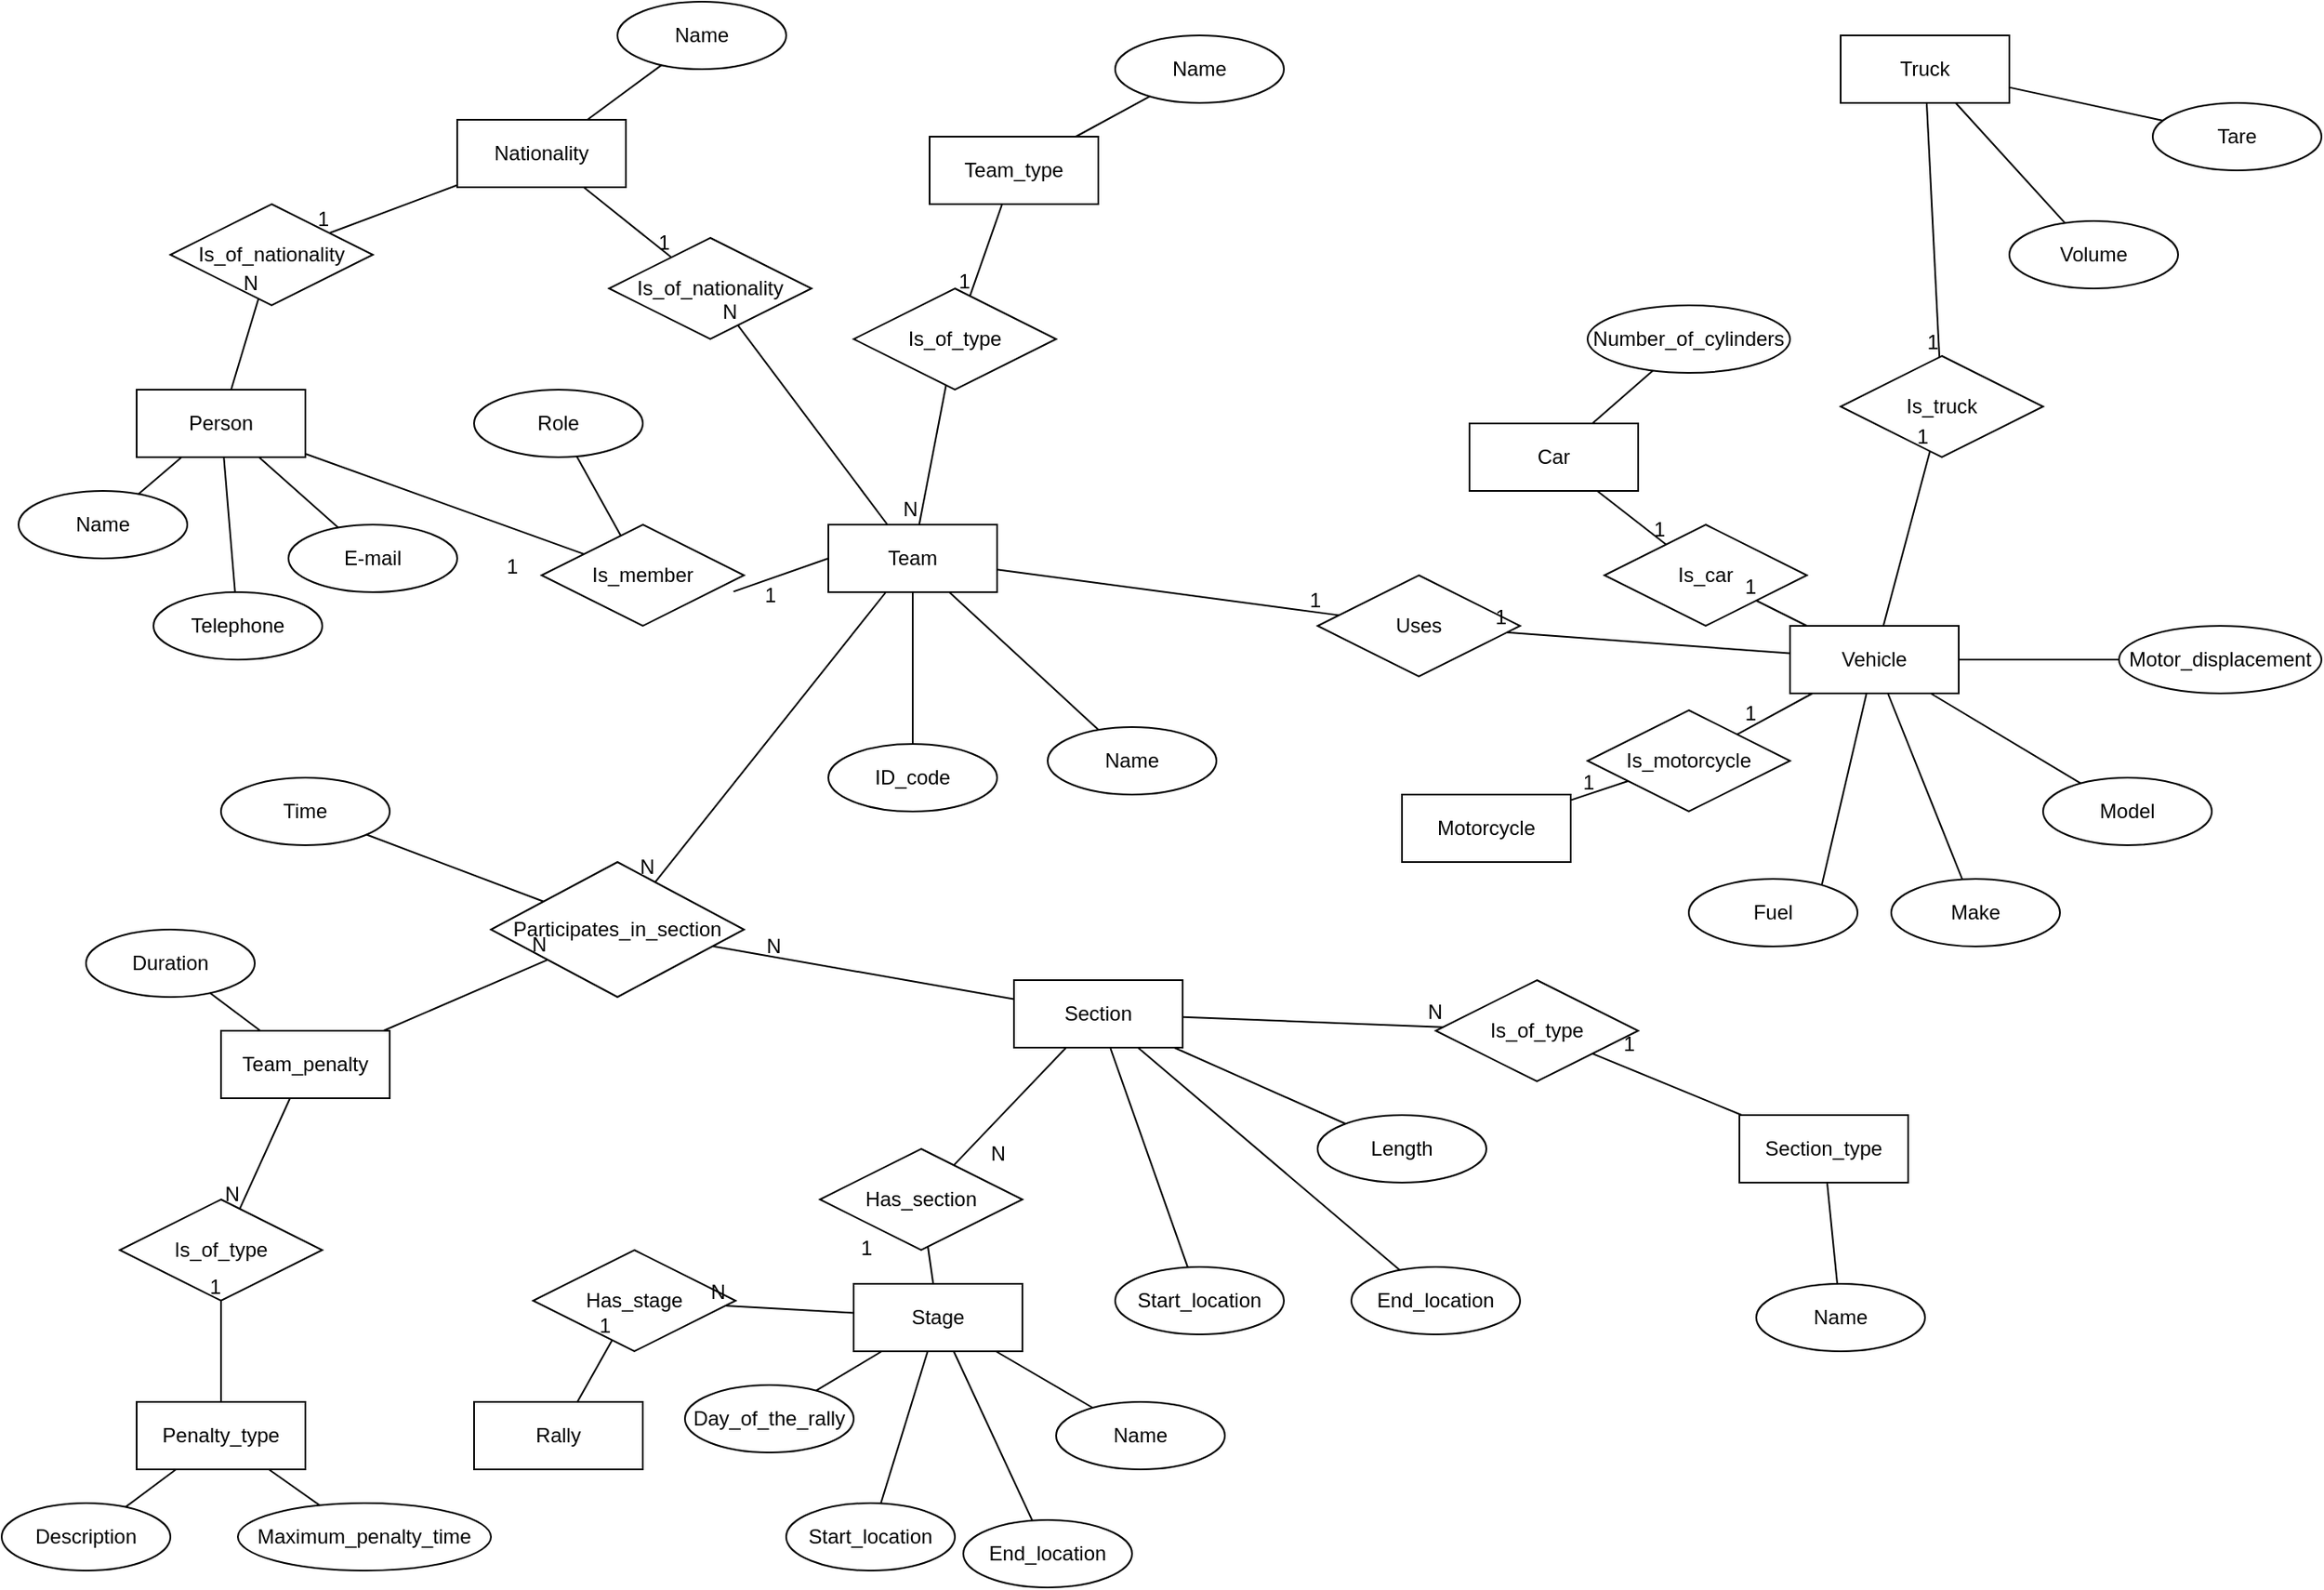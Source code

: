 <mxfile version="20.5.1" type="device"><diagram id="R2lEEEUBdFMjLlhIrx00" name="Page-1"><mxGraphModel dx="1792" dy="634" grid="1" gridSize="10" guides="1" tooltips="1" connect="1" arrows="1" fold="1" page="1" pageScale="1" pageWidth="850" pageHeight="1100" math="0" shadow="0" extFonts="Permanent Marker^https://fonts.googleapis.com/css?family=Permanent+Marker"><root><mxCell id="0"/><mxCell id="1" parent="0"/><mxCell id="WvbXsE4TF2cSyvyN0HHQ-4" value="Team" style="whiteSpace=wrap;html=1;align=center;" parent="1" vertex="1"><mxGeometry x="-360" y="350" width="100" height="40" as="geometry"/></mxCell><mxCell id="WvbXsE4TF2cSyvyN0HHQ-5" value="ID_code" style="ellipse;whiteSpace=wrap;html=1;align=center;" parent="1" vertex="1"><mxGeometry x="-360" y="480" width="100" height="40" as="geometry"/></mxCell><mxCell id="WvbXsE4TF2cSyvyN0HHQ-6" value="" style="endArrow=none;html=1;rounded=0;" parent="1" source="WvbXsE4TF2cSyvyN0HHQ-4" target="WvbXsE4TF2cSyvyN0HHQ-5" edge="1"><mxGeometry relative="1" as="geometry"><mxPoint x="-284.85" y="480" as="sourcePoint"/><mxPoint x="-429.997" y="590.903" as="targetPoint"/></mxGeometry></mxCell><mxCell id="WvbXsE4TF2cSyvyN0HHQ-7" value="Name" style="ellipse;whiteSpace=wrap;html=1;align=center;" parent="1" vertex="1"><mxGeometry x="-230" y="470" width="100" height="40" as="geometry"/></mxCell><mxCell id="WvbXsE4TF2cSyvyN0HHQ-9" value="" style="endArrow=none;html=1;rounded=0;" parent="1" source="WvbXsE4TF2cSyvyN0HHQ-4" target="WvbXsE4TF2cSyvyN0HHQ-7" edge="1"><mxGeometry relative="1" as="geometry"><mxPoint x="-94.85" y="530" as="sourcePoint"/><mxPoint x="65.15" y="530" as="targetPoint"/></mxGeometry></mxCell><mxCell id="WvbXsE4TF2cSyvyN0HHQ-20" value="Vehicle" style="whiteSpace=wrap;html=1;align=center;" parent="1" vertex="1"><mxGeometry x="210" y="410" width="100" height="40" as="geometry"/></mxCell><mxCell id="WvbXsE4TF2cSyvyN0HHQ-21" value="Make" style="ellipse;whiteSpace=wrap;html=1;align=center;" parent="1" vertex="1"><mxGeometry x="270" y="560" width="100" height="40" as="geometry"/></mxCell><mxCell id="WvbXsE4TF2cSyvyN0HHQ-23" value="Model" style="ellipse;whiteSpace=wrap;html=1;align=center;" parent="1" vertex="1"><mxGeometry x="360" y="500" width="100" height="40" as="geometry"/></mxCell><mxCell id="WvbXsE4TF2cSyvyN0HHQ-24" value="Motor_displacement" style="ellipse;whiteSpace=wrap;html=1;align=center;" parent="1" vertex="1"><mxGeometry x="405" y="410" width="120" height="40" as="geometry"/></mxCell><mxCell id="WvbXsE4TF2cSyvyN0HHQ-26" value="Fuel&lt;br&gt;" style="ellipse;whiteSpace=wrap;html=1;align=center;" parent="1" vertex="1"><mxGeometry x="150" y="560" width="100" height="40" as="geometry"/></mxCell><mxCell id="WvbXsE4TF2cSyvyN0HHQ-28" value="" style="endArrow=none;html=1;rounded=0;exitX=0.789;exitY=0.083;exitDx=0;exitDy=0;exitPerimeter=0;" parent="1" source="WvbXsE4TF2cSyvyN0HHQ-26" target="WvbXsE4TF2cSyvyN0HHQ-20" edge="1"><mxGeometry relative="1" as="geometry"><mxPoint x="-415.15" y="610" as="sourcePoint"/><mxPoint x="-365.15" y="720" as="targetPoint"/></mxGeometry></mxCell><mxCell id="WvbXsE4TF2cSyvyN0HHQ-29" value="" style="endArrow=none;html=1;rounded=0;" parent="1" source="WvbXsE4TF2cSyvyN0HHQ-20" target="WvbXsE4TF2cSyvyN0HHQ-21" edge="1"><mxGeometry relative="1" as="geometry"><mxPoint x="-415.15" y="610" as="sourcePoint"/><mxPoint x="-255.15" y="610" as="targetPoint"/></mxGeometry></mxCell><mxCell id="WvbXsE4TF2cSyvyN0HHQ-31" value="" style="endArrow=none;html=1;rounded=0;" parent="1" source="WvbXsE4TF2cSyvyN0HHQ-20" target="WvbXsE4TF2cSyvyN0HHQ-23" edge="1"><mxGeometry relative="1" as="geometry"><mxPoint x="-415.15" y="610" as="sourcePoint"/><mxPoint x="-255.15" y="610" as="targetPoint"/></mxGeometry></mxCell><mxCell id="WvbXsE4TF2cSyvyN0HHQ-33" value="" style="endArrow=none;html=1;rounded=0;" parent="1" source="WvbXsE4TF2cSyvyN0HHQ-20" target="WvbXsE4TF2cSyvyN0HHQ-24" edge="1"><mxGeometry relative="1" as="geometry"><mxPoint x="-415.15" y="610" as="sourcePoint"/><mxPoint x="-255.15" y="610" as="targetPoint"/></mxGeometry></mxCell><mxCell id="WvbXsE4TF2cSyvyN0HHQ-39" value="Truck" style="whiteSpace=wrap;html=1;align=center;" parent="1" vertex="1"><mxGeometry x="240" y="60" width="100" height="40" as="geometry"/></mxCell><mxCell id="WvbXsE4TF2cSyvyN0HHQ-40" value="Tare" style="ellipse;whiteSpace=wrap;html=1;align=center;" parent="1" vertex="1"><mxGeometry x="425" y="100" width="100" height="40" as="geometry"/></mxCell><mxCell id="WvbXsE4TF2cSyvyN0HHQ-41" value="Volume" style="ellipse;whiteSpace=wrap;html=1;align=center;" parent="1" vertex="1"><mxGeometry x="340" y="170" width="100" height="40" as="geometry"/></mxCell><mxCell id="WvbXsE4TF2cSyvyN0HHQ-42" value="" style="endArrow=none;html=1;rounded=0;" parent="1" source="WvbXsE4TF2cSyvyN0HHQ-39" target="WvbXsE4TF2cSyvyN0HHQ-40" edge="1"><mxGeometry relative="1" as="geometry"><mxPoint x="-160" y="610" as="sourcePoint"/><mxPoint y="610" as="targetPoint"/></mxGeometry></mxCell><mxCell id="WvbXsE4TF2cSyvyN0HHQ-43" value="" style="endArrow=none;html=1;rounded=0;" parent="1" source="WvbXsE4TF2cSyvyN0HHQ-41" target="WvbXsE4TF2cSyvyN0HHQ-39" edge="1"><mxGeometry relative="1" as="geometry"><mxPoint x="-160" y="610" as="sourcePoint"/><mxPoint y="610" as="targetPoint"/></mxGeometry></mxCell><mxCell id="WvbXsE4TF2cSyvyN0HHQ-44" value="Car" style="whiteSpace=wrap;html=1;align=center;" parent="1" vertex="1"><mxGeometry x="20" y="290" width="100" height="40" as="geometry"/></mxCell><mxCell id="WvbXsE4TF2cSyvyN0HHQ-45" value="Number_of_cylinders" style="ellipse;whiteSpace=wrap;html=1;align=center;" parent="1" vertex="1"><mxGeometry x="90" y="220" width="120" height="40" as="geometry"/></mxCell><mxCell id="WvbXsE4TF2cSyvyN0HHQ-47" value="" style="endArrow=none;html=1;rounded=0;" parent="1" source="WvbXsE4TF2cSyvyN0HHQ-44" target="WvbXsE4TF2cSyvyN0HHQ-45" edge="1"><mxGeometry relative="1" as="geometry"><mxPoint x="-940" y="600" as="sourcePoint"/><mxPoint x="-780" y="600" as="targetPoint"/></mxGeometry></mxCell><mxCell id="WvbXsE4TF2cSyvyN0HHQ-48" value="Is_car" style="shape=rhombus;perimeter=rhombusPerimeter;whiteSpace=wrap;html=1;align=center;" parent="1" vertex="1"><mxGeometry x="100" y="350" width="120" height="60" as="geometry"/></mxCell><mxCell id="WvbXsE4TF2cSyvyN0HHQ-52" value="" style="endArrow=none;html=1;rounded=0;" parent="1" source="WvbXsE4TF2cSyvyN0HHQ-20" target="WvbXsE4TF2cSyvyN0HHQ-48" edge="1"><mxGeometry relative="1" as="geometry"><mxPoint x="-420" y="690" as="sourcePoint"/><mxPoint x="-260" y="690" as="targetPoint"/></mxGeometry></mxCell><mxCell id="WvbXsE4TF2cSyvyN0HHQ-53" value="1" style="resizable=0;html=1;align=right;verticalAlign=bottom;" parent="WvbXsE4TF2cSyvyN0HHQ-52" connectable="0" vertex="1"><mxGeometry x="1" relative="1" as="geometry"/></mxCell><mxCell id="WvbXsE4TF2cSyvyN0HHQ-54" value="" style="endArrow=none;html=1;rounded=0;" parent="1" source="WvbXsE4TF2cSyvyN0HHQ-44" target="WvbXsE4TF2cSyvyN0HHQ-48" edge="1"><mxGeometry relative="1" as="geometry"><mxPoint x="-420" y="690" as="sourcePoint"/><mxPoint x="-600" y="730" as="targetPoint"/></mxGeometry></mxCell><mxCell id="WvbXsE4TF2cSyvyN0HHQ-55" value="1" style="resizable=0;html=1;align=right;verticalAlign=bottom;" parent="WvbXsE4TF2cSyvyN0HHQ-54" connectable="0" vertex="1"><mxGeometry x="1" relative="1" as="geometry"/></mxCell><mxCell id="WvbXsE4TF2cSyvyN0HHQ-58" value="Is_truck" style="shape=rhombus;perimeter=rhombusPerimeter;whiteSpace=wrap;html=1;align=center;" parent="1" vertex="1"><mxGeometry x="240" y="250" width="120" height="60" as="geometry"/></mxCell><mxCell id="WvbXsE4TF2cSyvyN0HHQ-59" value="" style="endArrow=none;html=1;rounded=0;" parent="1" source="WvbXsE4TF2cSyvyN0HHQ-20" target="WvbXsE4TF2cSyvyN0HHQ-58" edge="1"><mxGeometry relative="1" as="geometry"><mxPoint x="-420" y="690" as="sourcePoint"/><mxPoint x="-260" y="690" as="targetPoint"/></mxGeometry></mxCell><mxCell id="WvbXsE4TF2cSyvyN0HHQ-60" value="1" style="resizable=0;html=1;align=right;verticalAlign=bottom;" parent="WvbXsE4TF2cSyvyN0HHQ-59" connectable="0" vertex="1"><mxGeometry x="1" relative="1" as="geometry"/></mxCell><mxCell id="WvbXsE4TF2cSyvyN0HHQ-61" value="" style="endArrow=none;html=1;rounded=0;" parent="1" source="WvbXsE4TF2cSyvyN0HHQ-39" target="WvbXsE4TF2cSyvyN0HHQ-58" edge="1"><mxGeometry relative="1" as="geometry"><mxPoint x="-420" y="690" as="sourcePoint"/><mxPoint x="-260" y="690" as="targetPoint"/></mxGeometry></mxCell><mxCell id="WvbXsE4TF2cSyvyN0HHQ-62" value="1" style="resizable=0;html=1;align=right;verticalAlign=bottom;" parent="WvbXsE4TF2cSyvyN0HHQ-61" connectable="0" vertex="1"><mxGeometry x="1" relative="1" as="geometry"/></mxCell><mxCell id="WvbXsE4TF2cSyvyN0HHQ-63" value="Person" style="whiteSpace=wrap;html=1;align=center;" parent="1" vertex="1"><mxGeometry x="-770" y="270" width="100" height="40" as="geometry"/></mxCell><mxCell id="WvbXsE4TF2cSyvyN0HHQ-65" value="Telephone" style="ellipse;whiteSpace=wrap;html=1;align=center;" parent="1" vertex="1"><mxGeometry x="-760" y="390" width="100" height="40" as="geometry"/></mxCell><mxCell id="WvbXsE4TF2cSyvyN0HHQ-66" value="E-mail" style="ellipse;whiteSpace=wrap;html=1;align=center;" parent="1" vertex="1"><mxGeometry x="-680" y="350" width="100" height="40" as="geometry"/></mxCell><mxCell id="WvbXsE4TF2cSyvyN0HHQ-68" value="" style="endArrow=none;html=1;rounded=0;" parent="1" source="WvbXsE4TF2cSyvyN0HHQ-63" target="WvbXsE4TF2cSyvyN0HHQ-65" edge="1"><mxGeometry relative="1" as="geometry"><mxPoint x="-420" y="690" as="sourcePoint"/><mxPoint x="-260" y="690" as="targetPoint"/></mxGeometry></mxCell><mxCell id="WvbXsE4TF2cSyvyN0HHQ-71" value="" style="endArrow=none;html=1;rounded=0;" parent="1" source="WvbXsE4TF2cSyvyN0HHQ-63" target="WvbXsE4TF2cSyvyN0HHQ-66" edge="1"><mxGeometry relative="1" as="geometry"><mxPoint x="-420" y="690" as="sourcePoint"/><mxPoint x="-260" y="690" as="targetPoint"/></mxGeometry></mxCell><mxCell id="WvbXsE4TF2cSyvyN0HHQ-72" value="Is_member" style="shape=rhombus;perimeter=rhombusPerimeter;whiteSpace=wrap;html=1;align=center;" parent="1" vertex="1"><mxGeometry x="-530" y="350" width="120" height="60" as="geometry"/></mxCell><mxCell id="WvbXsE4TF2cSyvyN0HHQ-73" value="" style="endArrow=none;html=1;rounded=0;" parent="1" source="WvbXsE4TF2cSyvyN0HHQ-63" target="WvbXsE4TF2cSyvyN0HHQ-72" edge="1"><mxGeometry relative="1" as="geometry"><mxPoint x="-420" y="570" as="sourcePoint"/><mxPoint x="-260" y="570" as="targetPoint"/></mxGeometry></mxCell><mxCell id="WvbXsE4TF2cSyvyN0HHQ-74" value="1" style="resizable=0;html=1;align=right;verticalAlign=bottom;" parent="WvbXsE4TF2cSyvyN0HHQ-73" connectable="0" vertex="1"><mxGeometry x="1" relative="1" as="geometry"><mxPoint x="-39" y="16" as="offset"/></mxGeometry></mxCell><mxCell id="WvbXsE4TF2cSyvyN0HHQ-83" value="" style="endArrow=none;html=1;rounded=0;entryX=0.948;entryY=0.661;entryDx=0;entryDy=0;entryPerimeter=0;exitX=0;exitY=0.5;exitDx=0;exitDy=0;" parent="1" source="WvbXsE4TF2cSyvyN0HHQ-4" target="WvbXsE4TF2cSyvyN0HHQ-72" edge="1"><mxGeometry relative="1" as="geometry"><mxPoint x="-300" y="400" as="sourcePoint"/><mxPoint x="-140" y="400" as="targetPoint"/></mxGeometry></mxCell><mxCell id="WvbXsE4TF2cSyvyN0HHQ-84" value="1" style="resizable=0;html=1;align=right;verticalAlign=bottom;" parent="WvbXsE4TF2cSyvyN0HHQ-83" connectable="0" vertex="1"><mxGeometry x="1" relative="1" as="geometry"><mxPoint x="26" y="11" as="offset"/></mxGeometry></mxCell><mxCell id="WvbXsE4TF2cSyvyN0HHQ-124" value="Motorcycle" style="whiteSpace=wrap;html=1;align=center;" parent="1" vertex="1"><mxGeometry x="-20" y="510" width="100" height="40" as="geometry"/></mxCell><mxCell id="WvbXsE4TF2cSyvyN0HHQ-129" value="Is_motorcycle" style="shape=rhombus;perimeter=rhombusPerimeter;whiteSpace=wrap;html=1;align=center;" parent="1" vertex="1"><mxGeometry x="90" y="460" width="120" height="60" as="geometry"/></mxCell><mxCell id="WvbXsE4TF2cSyvyN0HHQ-130" value="" style="endArrow=none;html=1;rounded=0;" parent="1" source="WvbXsE4TF2cSyvyN0HHQ-20" target="WvbXsE4TF2cSyvyN0HHQ-129" edge="1"><mxGeometry relative="1" as="geometry"><mxPoint x="-340" y="410" as="sourcePoint"/><mxPoint x="-180" y="410" as="targetPoint"/></mxGeometry></mxCell><mxCell id="WvbXsE4TF2cSyvyN0HHQ-131" value="1" style="resizable=0;html=1;align=right;verticalAlign=bottom;" parent="WvbXsE4TF2cSyvyN0HHQ-130" connectable="0" vertex="1"><mxGeometry x="1" relative="1" as="geometry"><mxPoint x="12" y="-4" as="offset"/></mxGeometry></mxCell><mxCell id="WvbXsE4TF2cSyvyN0HHQ-132" value="" style="endArrow=none;html=1;rounded=0;" parent="1" source="WvbXsE4TF2cSyvyN0HHQ-124" target="WvbXsE4TF2cSyvyN0HHQ-129" edge="1"><mxGeometry relative="1" as="geometry"><mxPoint x="-340" y="410" as="sourcePoint"/><mxPoint x="-180" y="410" as="targetPoint"/></mxGeometry></mxCell><mxCell id="WvbXsE4TF2cSyvyN0HHQ-133" value="1" style="resizable=0;html=1;align=right;verticalAlign=bottom;" parent="WvbXsE4TF2cSyvyN0HHQ-132" connectable="0" vertex="1"><mxGeometry x="1" relative="1" as="geometry"><mxPoint x="-20" y="10" as="offset"/></mxGeometry></mxCell><mxCell id="WvbXsE4TF2cSyvyN0HHQ-138" value="" style="endArrow=none;html=1;rounded=0;" parent="1" source="WvbXsE4TF2cSyvyN0HHQ-4" target="kxNTdvqGOLOJyCVtrfoN-1" edge="1"><mxGeometry relative="1" as="geometry"><mxPoint x="12" y="420" as="sourcePoint"/><mxPoint x="-140" y="380" as="targetPoint"/></mxGeometry></mxCell><mxCell id="WvbXsE4TF2cSyvyN0HHQ-139" value="1" style="resizable=0;html=1;align=right;verticalAlign=bottom;" parent="WvbXsE4TF2cSyvyN0HHQ-138" connectable="0" vertex="1"><mxGeometry x="1" relative="1" as="geometry"><mxPoint x="-10" as="offset"/></mxGeometry></mxCell><mxCell id="WvbXsE4TF2cSyvyN0HHQ-152" value="Rally" style="whiteSpace=wrap;html=1;align=center;" parent="1" vertex="1"><mxGeometry x="-570" y="870" width="100" height="40" as="geometry"/></mxCell><mxCell id="WvbXsE4TF2cSyvyN0HHQ-153" value="Stage" style="whiteSpace=wrap;html=1;align=center;" parent="1" vertex="1"><mxGeometry x="-345" y="800" width="100" height="40" as="geometry"/></mxCell><mxCell id="WvbXsE4TF2cSyvyN0HHQ-156" value="Day_of_the_rally" style="ellipse;whiteSpace=wrap;html=1;align=center;" parent="1" vertex="1"><mxGeometry x="-445" y="860" width="100" height="40" as="geometry"/></mxCell><mxCell id="WvbXsE4TF2cSyvyN0HHQ-158" value="" style="endArrow=none;html=1;rounded=0;" parent="1" source="WvbXsE4TF2cSyvyN0HHQ-153" target="WvbXsE4TF2cSyvyN0HHQ-156" edge="1"><mxGeometry relative="1" as="geometry"><mxPoint x="-105" y="690" as="sourcePoint"/><mxPoint x="55" y="690" as="targetPoint"/></mxGeometry></mxCell><mxCell id="WvbXsE4TF2cSyvyN0HHQ-159" value="Start_location" style="ellipse;whiteSpace=wrap;html=1;align=center;" parent="1" vertex="1"><mxGeometry x="-385" y="930" width="100" height="40" as="geometry"/></mxCell><mxCell id="WvbXsE4TF2cSyvyN0HHQ-160" value="End_location" style="ellipse;whiteSpace=wrap;html=1;align=center;" parent="1" vertex="1"><mxGeometry x="-280" y="940" width="100" height="40" as="geometry"/></mxCell><mxCell id="WvbXsE4TF2cSyvyN0HHQ-162" value="" style="endArrow=none;html=1;rounded=0;" parent="1" source="WvbXsE4TF2cSyvyN0HHQ-153" target="WvbXsE4TF2cSyvyN0HHQ-159" edge="1"><mxGeometry relative="1" as="geometry"><mxPoint x="-105" y="690" as="sourcePoint"/><mxPoint x="55" y="690" as="targetPoint"/></mxGeometry></mxCell><mxCell id="WvbXsE4TF2cSyvyN0HHQ-163" value="" style="endArrow=none;html=1;rounded=0;" parent="1" source="WvbXsE4TF2cSyvyN0HHQ-153" target="WvbXsE4TF2cSyvyN0HHQ-160" edge="1"><mxGeometry relative="1" as="geometry"><mxPoint x="-105" y="690" as="sourcePoint"/><mxPoint x="55" y="690" as="targetPoint"/></mxGeometry></mxCell><mxCell id="WvbXsE4TF2cSyvyN0HHQ-164" value="Section" style="whiteSpace=wrap;html=1;align=center;" parent="1" vertex="1"><mxGeometry x="-250" y="620" width="100" height="40" as="geometry"/></mxCell><mxCell id="WvbXsE4TF2cSyvyN0HHQ-165" value="Section_type" style="whiteSpace=wrap;html=1;align=center;" parent="1" vertex="1"><mxGeometry x="180" y="700" width="100" height="40" as="geometry"/></mxCell><mxCell id="WvbXsE4TF2cSyvyN0HHQ-169" value="Name" style="ellipse;whiteSpace=wrap;html=1;align=center;" parent="1" vertex="1"><mxGeometry x="190" y="800" width="100" height="40" as="geometry"/></mxCell><mxCell id="WvbXsE4TF2cSyvyN0HHQ-170" value="" style="endArrow=none;html=1;rounded=0;" parent="1" source="WvbXsE4TF2cSyvyN0HHQ-169" target="WvbXsE4TF2cSyvyN0HHQ-165" edge="1"><mxGeometry relative="1" as="geometry"><mxPoint x="-240" y="280" as="sourcePoint"/><mxPoint x="-80" y="280" as="targetPoint"/></mxGeometry></mxCell><mxCell id="WvbXsE4TF2cSyvyN0HHQ-171" value="Is_of_type" style="shape=rhombus;perimeter=rhombusPerimeter;whiteSpace=wrap;html=1;align=center;" parent="1" vertex="1"><mxGeometry y="620" width="120" height="60" as="geometry"/></mxCell><mxCell id="WvbXsE4TF2cSyvyN0HHQ-172" value="" style="endArrow=none;html=1;rounded=0;" parent="1" source="WvbXsE4TF2cSyvyN0HHQ-164" target="WvbXsE4TF2cSyvyN0HHQ-171" edge="1"><mxGeometry relative="1" as="geometry"><mxPoint x="-180" y="480" as="sourcePoint"/><mxPoint x="-20" y="480" as="targetPoint"/></mxGeometry></mxCell><mxCell id="WvbXsE4TF2cSyvyN0HHQ-173" value="N" style="resizable=0;html=1;align=right;verticalAlign=bottom;" parent="WvbXsE4TF2cSyvyN0HHQ-172" connectable="0" vertex="1"><mxGeometry x="1" relative="1" as="geometry"/></mxCell><mxCell id="WvbXsE4TF2cSyvyN0HHQ-174" value="" style="endArrow=none;html=1;rounded=0;" parent="1" source="WvbXsE4TF2cSyvyN0HHQ-165" target="WvbXsE4TF2cSyvyN0HHQ-171" edge="1"><mxGeometry relative="1" as="geometry"><mxPoint x="-240" y="280" as="sourcePoint"/><mxPoint x="-80" y="280" as="targetPoint"/></mxGeometry></mxCell><mxCell id="WvbXsE4TF2cSyvyN0HHQ-175" value="1" style="resizable=0;html=1;align=right;verticalAlign=bottom;" parent="WvbXsE4TF2cSyvyN0HHQ-174" connectable="0" vertex="1"><mxGeometry x="1" relative="1" as="geometry"><mxPoint x="25" y="3" as="offset"/></mxGeometry></mxCell><mxCell id="WvbXsE4TF2cSyvyN0HHQ-176" value="Length" style="ellipse;whiteSpace=wrap;html=1;align=center;" parent="1" vertex="1"><mxGeometry x="-70" y="700" width="100" height="40" as="geometry"/></mxCell><mxCell id="WvbXsE4TF2cSyvyN0HHQ-177" value="" style="endArrow=none;html=1;rounded=0;" parent="1" source="WvbXsE4TF2cSyvyN0HHQ-164" target="WvbXsE4TF2cSyvyN0HHQ-176" edge="1"><mxGeometry relative="1" as="geometry"><mxPoint x="-170" y="480" as="sourcePoint"/><mxPoint x="-10" y="480" as="targetPoint"/></mxGeometry></mxCell><mxCell id="WvbXsE4TF2cSyvyN0HHQ-178" value="Start_location" style="ellipse;whiteSpace=wrap;html=1;align=center;" parent="1" vertex="1"><mxGeometry x="-190.0" y="790" width="100" height="40" as="geometry"/></mxCell><mxCell id="WvbXsE4TF2cSyvyN0HHQ-179" value="End_location" style="ellipse;whiteSpace=wrap;html=1;align=center;" parent="1" vertex="1"><mxGeometry x="-50" y="790" width="100" height="40" as="geometry"/></mxCell><mxCell id="WvbXsE4TF2cSyvyN0HHQ-180" value="" style="endArrow=none;html=1;rounded=0;" parent="1" source="WvbXsE4TF2cSyvyN0HHQ-164" target="WvbXsE4TF2cSyvyN0HHQ-179" edge="1"><mxGeometry relative="1" as="geometry"><mxPoint x="-170" y="480" as="sourcePoint"/><mxPoint x="-10" y="480" as="targetPoint"/></mxGeometry></mxCell><mxCell id="WvbXsE4TF2cSyvyN0HHQ-181" value="" style="endArrow=none;html=1;rounded=0;" parent="1" source="WvbXsE4TF2cSyvyN0HHQ-164" target="WvbXsE4TF2cSyvyN0HHQ-178" edge="1"><mxGeometry relative="1" as="geometry"><mxPoint x="-170" y="480" as="sourcePoint"/><mxPoint x="-10" y="480" as="targetPoint"/></mxGeometry></mxCell><mxCell id="WvbXsE4TF2cSyvyN0HHQ-182" value="Has_section" style="shape=rhombus;perimeter=rhombusPerimeter;whiteSpace=wrap;html=1;align=center;" parent="1" vertex="1"><mxGeometry x="-365" y="720" width="120" height="60" as="geometry"/></mxCell><mxCell id="WvbXsE4TF2cSyvyN0HHQ-183" value="" style="endArrow=none;html=1;rounded=0;" parent="1" source="WvbXsE4TF2cSyvyN0HHQ-164" target="WvbXsE4TF2cSyvyN0HHQ-182" edge="1"><mxGeometry relative="1" as="geometry"><mxPoint x="-170" y="480" as="sourcePoint"/><mxPoint x="-10" y="480" as="targetPoint"/></mxGeometry></mxCell><mxCell id="WvbXsE4TF2cSyvyN0HHQ-184" value="N" style="resizable=0;html=1;align=right;verticalAlign=bottom;" parent="WvbXsE4TF2cSyvyN0HHQ-183" connectable="0" vertex="1"><mxGeometry x="1" relative="1" as="geometry"><mxPoint x="31" y="2" as="offset"/></mxGeometry></mxCell><mxCell id="WvbXsE4TF2cSyvyN0HHQ-185" value="" style="endArrow=none;html=1;rounded=0;" parent="1" source="WvbXsE4TF2cSyvyN0HHQ-153" target="WvbXsE4TF2cSyvyN0HHQ-182" edge="1"><mxGeometry relative="1" as="geometry"><mxPoint x="-135" y="570" as="sourcePoint"/><mxPoint x="-374.667" y="692.667" as="targetPoint"/></mxGeometry></mxCell><mxCell id="WvbXsE4TF2cSyvyN0HHQ-186" value="1" style="resizable=0;html=1;align=right;verticalAlign=bottom;" parent="WvbXsE4TF2cSyvyN0HHQ-185" connectable="0" vertex="1"><mxGeometry x="1" relative="1" as="geometry"><mxPoint x="-33" y="9" as="offset"/></mxGeometry></mxCell><mxCell id="WvbXsE4TF2cSyvyN0HHQ-187" value="Has_stage" style="shape=rhombus;perimeter=rhombusPerimeter;whiteSpace=wrap;html=1;align=center;" parent="1" vertex="1"><mxGeometry x="-535" y="780" width="120" height="60" as="geometry"/></mxCell><mxCell id="WvbXsE4TF2cSyvyN0HHQ-189" value="" style="endArrow=none;html=1;rounded=0;" parent="1" source="WvbXsE4TF2cSyvyN0HHQ-152" target="WvbXsE4TF2cSyvyN0HHQ-187" edge="1"><mxGeometry relative="1" as="geometry"><mxPoint x="-315" y="740" as="sourcePoint"/><mxPoint x="-155" y="740" as="targetPoint"/></mxGeometry></mxCell><mxCell id="WvbXsE4TF2cSyvyN0HHQ-190" value="1" style="resizable=0;html=1;align=right;verticalAlign=bottom;" parent="WvbXsE4TF2cSyvyN0HHQ-189" connectable="0" vertex="1"><mxGeometry x="1" relative="1" as="geometry"/></mxCell><mxCell id="WvbXsE4TF2cSyvyN0HHQ-191" value="" style="endArrow=none;html=1;rounded=0;" parent="1" source="WvbXsE4TF2cSyvyN0HHQ-153" target="WvbXsE4TF2cSyvyN0HHQ-187" edge="1"><mxGeometry relative="1" as="geometry"><mxPoint x="-315" y="740" as="sourcePoint"/><mxPoint x="-155" y="740" as="targetPoint"/></mxGeometry></mxCell><mxCell id="WvbXsE4TF2cSyvyN0HHQ-192" value="N" style="resizable=0;html=1;align=right;verticalAlign=bottom;" parent="WvbXsE4TF2cSyvyN0HHQ-191" connectable="0" vertex="1"><mxGeometry x="1" relative="1" as="geometry"/></mxCell><mxCell id="WvbXsE4TF2cSyvyN0HHQ-193" value="Participates_in_section" style="shape=rhombus;perimeter=rhombusPerimeter;whiteSpace=wrap;html=1;align=center;" parent="1" vertex="1"><mxGeometry x="-560" y="550" width="150" height="80" as="geometry"/></mxCell><mxCell id="WvbXsE4TF2cSyvyN0HHQ-194" value="Time" style="ellipse;whiteSpace=wrap;html=1;align=center;" parent="1" vertex="1"><mxGeometry x="-720" y="500" width="100" height="40" as="geometry"/></mxCell><mxCell id="WvbXsE4TF2cSyvyN0HHQ-195" value="" style="endArrow=none;html=1;rounded=0;" parent="1" source="WvbXsE4TF2cSyvyN0HHQ-193" target="WvbXsE4TF2cSyvyN0HHQ-194" edge="1"><mxGeometry relative="1" as="geometry"><mxPoint x="-430" y="590" as="sourcePoint"/><mxPoint x="-270" y="590" as="targetPoint"/></mxGeometry></mxCell><mxCell id="WvbXsE4TF2cSyvyN0HHQ-198" value="Penalty_type" style="whiteSpace=wrap;html=1;align=center;" parent="1" vertex="1"><mxGeometry x="-770" y="870" width="100" height="40" as="geometry"/></mxCell><mxCell id="WvbXsE4TF2cSyvyN0HHQ-199" value="" style="endArrow=none;html=1;rounded=0;" parent="1" source="WvbXsE4TF2cSyvyN0HHQ-4" target="WvbXsE4TF2cSyvyN0HHQ-193" edge="1"><mxGeometry relative="1" as="geometry"><mxPoint x="-310" y="680" as="sourcePoint"/><mxPoint x="-150" y="680" as="targetPoint"/></mxGeometry></mxCell><mxCell id="WvbXsE4TF2cSyvyN0HHQ-200" value="N" style="resizable=0;html=1;align=right;verticalAlign=bottom;" parent="WvbXsE4TF2cSyvyN0HHQ-199" connectable="0" vertex="1"><mxGeometry x="1" relative="1" as="geometry"/></mxCell><mxCell id="WvbXsE4TF2cSyvyN0HHQ-201" value="" style="endArrow=none;html=1;rounded=0;" parent="1" source="WvbXsE4TF2cSyvyN0HHQ-164" target="WvbXsE4TF2cSyvyN0HHQ-193" edge="1"><mxGeometry relative="1" as="geometry"><mxPoint x="-310" y="680" as="sourcePoint"/><mxPoint x="-150" y="680" as="targetPoint"/></mxGeometry></mxCell><mxCell id="WvbXsE4TF2cSyvyN0HHQ-202" value="N" style="resizable=0;html=1;align=right;verticalAlign=bottom;" parent="WvbXsE4TF2cSyvyN0HHQ-201" connectable="0" vertex="1"><mxGeometry x="1" relative="1" as="geometry"><mxPoint x="41" y="9" as="offset"/></mxGeometry></mxCell><mxCell id="WvbXsE4TF2cSyvyN0HHQ-204" value="Description" style="ellipse;whiteSpace=wrap;html=1;align=center;" parent="1" vertex="1"><mxGeometry x="-850" y="930" width="100" height="40" as="geometry"/></mxCell><mxCell id="WvbXsE4TF2cSyvyN0HHQ-205" value="Maximum_penalty_time" style="ellipse;whiteSpace=wrap;html=1;align=center;" parent="1" vertex="1"><mxGeometry x="-710" y="930" width="150" height="40" as="geometry"/></mxCell><mxCell id="WvbXsE4TF2cSyvyN0HHQ-206" value="" style="endArrow=none;html=1;rounded=0;" parent="1" source="WvbXsE4TF2cSyvyN0HHQ-204" target="WvbXsE4TF2cSyvyN0HHQ-198" edge="1"><mxGeometry relative="1" as="geometry"><mxPoint x="-350" y="580" as="sourcePoint"/><mxPoint x="-810" y="880" as="targetPoint"/></mxGeometry></mxCell><mxCell id="WvbXsE4TF2cSyvyN0HHQ-207" value="" style="endArrow=none;html=1;rounded=0;" parent="1" source="WvbXsE4TF2cSyvyN0HHQ-198" target="WvbXsE4TF2cSyvyN0HHQ-205" edge="1"><mxGeometry relative="1" as="geometry"><mxPoint x="-350" y="580" as="sourcePoint"/><mxPoint x="-190" y="580" as="targetPoint"/></mxGeometry></mxCell><mxCell id="WvbXsE4TF2cSyvyN0HHQ-208" value="Team_penalty" style="whiteSpace=wrap;html=1;align=center;" parent="1" vertex="1"><mxGeometry x="-720" y="650" width="100" height="40" as="geometry"/></mxCell><mxCell id="WvbXsE4TF2cSyvyN0HHQ-209" value="Is_of_type" style="shape=rhombus;perimeter=rhombusPerimeter;whiteSpace=wrap;html=1;align=center;" parent="1" vertex="1"><mxGeometry x="-780" y="750" width="120" height="60" as="geometry"/></mxCell><mxCell id="WvbXsE4TF2cSyvyN0HHQ-215" value="" style="endArrow=none;html=1;rounded=0;" parent="1" source="WvbXsE4TF2cSyvyN0HHQ-208" target="WvbXsE4TF2cSyvyN0HHQ-193" edge="1"><mxGeometry relative="1" as="geometry"><mxPoint x="-320" y="680" as="sourcePoint"/><mxPoint x="-160" y="680" as="targetPoint"/></mxGeometry></mxCell><mxCell id="WvbXsE4TF2cSyvyN0HHQ-216" value="N" style="resizable=0;html=1;align=right;verticalAlign=bottom;" parent="WvbXsE4TF2cSyvyN0HHQ-215" connectable="0" vertex="1"><mxGeometry x="1" relative="1" as="geometry"/></mxCell><mxCell id="8ZYNl7EyMXczc9-Wap3n-22" value="Team_type" style="whiteSpace=wrap;html=1;align=center;" parent="1" vertex="1"><mxGeometry x="-300" y="120" width="100" height="40" as="geometry"/></mxCell><mxCell id="8ZYNl7EyMXczc9-Wap3n-23" value="Name" style="ellipse;whiteSpace=wrap;html=1;align=center;" parent="1" vertex="1"><mxGeometry x="-190" y="60" width="100" height="40" as="geometry"/></mxCell><mxCell id="8ZYNl7EyMXczc9-Wap3n-24" value="" style="endArrow=none;html=1;rounded=0;" parent="1" source="8ZYNl7EyMXczc9-Wap3n-22" target="8ZYNl7EyMXczc9-Wap3n-23" edge="1"><mxGeometry relative="1" as="geometry"><mxPoint x="-350" y="410" as="sourcePoint"/><mxPoint x="-190" y="410" as="targetPoint"/></mxGeometry></mxCell><mxCell id="8ZYNl7EyMXczc9-Wap3n-27" value="Is_of_type" style="shape=rhombus;perimeter=rhombusPerimeter;whiteSpace=wrap;html=1;align=center;" parent="1" vertex="1"><mxGeometry x="-345" y="210" width="120" height="60" as="geometry"/></mxCell><mxCell id="8ZYNl7EyMXczc9-Wap3n-28" value="" style="endArrow=none;html=1;rounded=0;" parent="1" source="8ZYNl7EyMXczc9-Wap3n-22" target="8ZYNl7EyMXczc9-Wap3n-27" edge="1"><mxGeometry relative="1" as="geometry"><mxPoint x="-350" y="410" as="sourcePoint"/><mxPoint x="-190" y="410" as="targetPoint"/></mxGeometry></mxCell><mxCell id="8ZYNl7EyMXczc9-Wap3n-29" value="1" style="resizable=0;html=1;align=right;verticalAlign=bottom;" parent="8ZYNl7EyMXczc9-Wap3n-28" connectable="0" vertex="1"><mxGeometry x="1" relative="1" as="geometry"/></mxCell><mxCell id="8ZYNl7EyMXczc9-Wap3n-30" value="" style="endArrow=none;html=1;rounded=0;" parent="1" source="8ZYNl7EyMXczc9-Wap3n-27" target="WvbXsE4TF2cSyvyN0HHQ-4" edge="1"><mxGeometry relative="1" as="geometry"><mxPoint x="-350" y="410" as="sourcePoint"/><mxPoint x="-190" y="410" as="targetPoint"/></mxGeometry></mxCell><mxCell id="8ZYNl7EyMXczc9-Wap3n-31" value="N" style="resizable=0;html=1;align=right;verticalAlign=bottom;" parent="8ZYNl7EyMXczc9-Wap3n-30" connectable="0" vertex="1"><mxGeometry x="1" relative="1" as="geometry"/></mxCell><mxCell id="8ZYNl7EyMXczc9-Wap3n-32" value="Role" style="ellipse;whiteSpace=wrap;html=1;align=center;" parent="1" vertex="1"><mxGeometry x="-570" y="270" width="100" height="40" as="geometry"/></mxCell><mxCell id="8ZYNl7EyMXczc9-Wap3n-33" value="" style="endArrow=none;html=1;rounded=0;" parent="1" source="WvbXsE4TF2cSyvyN0HHQ-72" target="8ZYNl7EyMXczc9-Wap3n-32" edge="1"><mxGeometry relative="1" as="geometry"><mxPoint x="-350" y="410" as="sourcePoint"/><mxPoint x="-190" y="410" as="targetPoint"/></mxGeometry></mxCell><mxCell id="8ZYNl7EyMXczc9-Wap3n-34" value="Nationality" style="whiteSpace=wrap;html=1;align=center;" parent="1" vertex="1"><mxGeometry x="-580" y="110" width="100" height="40" as="geometry"/></mxCell><mxCell id="8ZYNl7EyMXczc9-Wap3n-35" value="Is_of_nationality" style="shape=rhombus;perimeter=rhombusPerimeter;whiteSpace=wrap;html=1;align=center;" parent="1" vertex="1"><mxGeometry x="-750" y="160" width="120" height="60" as="geometry"/></mxCell><mxCell id="8ZYNl7EyMXczc9-Wap3n-36" value="Is_of_nationality" style="shape=rhombus;perimeter=rhombusPerimeter;whiteSpace=wrap;html=1;align=center;" parent="1" vertex="1"><mxGeometry x="-490" y="180" width="120" height="60" as="geometry"/></mxCell><mxCell id="8ZYNl7EyMXczc9-Wap3n-38" value="" style="endArrow=none;html=1;rounded=0;" parent="1" source="8ZYNl7EyMXczc9-Wap3n-34" target="8ZYNl7EyMXczc9-Wap3n-36" edge="1"><mxGeometry relative="1" as="geometry"><mxPoint x="-310" y="510" as="sourcePoint"/><mxPoint x="-150" y="510" as="targetPoint"/></mxGeometry></mxCell><mxCell id="8ZYNl7EyMXczc9-Wap3n-39" value="1" style="resizable=0;html=1;align=right;verticalAlign=bottom;" parent="8ZYNl7EyMXczc9-Wap3n-38" connectable="0" vertex="1"><mxGeometry x="1" relative="1" as="geometry"/></mxCell><mxCell id="8ZYNl7EyMXczc9-Wap3n-40" value="" style="endArrow=none;html=1;rounded=0;" parent="1" source="WvbXsE4TF2cSyvyN0HHQ-4" target="8ZYNl7EyMXczc9-Wap3n-36" edge="1"><mxGeometry relative="1" as="geometry"><mxPoint x="-310" y="510" as="sourcePoint"/><mxPoint x="-150" y="510" as="targetPoint"/></mxGeometry></mxCell><mxCell id="8ZYNl7EyMXczc9-Wap3n-41" value="N" style="resizable=0;html=1;align=right;verticalAlign=bottom;" parent="8ZYNl7EyMXczc9-Wap3n-40" connectable="0" vertex="1"><mxGeometry x="1" relative="1" as="geometry"/></mxCell><mxCell id="8ZYNl7EyMXczc9-Wap3n-42" value="" style="endArrow=none;html=1;rounded=0;" parent="1" source="8ZYNl7EyMXczc9-Wap3n-34" target="8ZYNl7EyMXczc9-Wap3n-35" edge="1"><mxGeometry relative="1" as="geometry"><mxPoint x="-310" y="510" as="sourcePoint"/><mxPoint x="-150" y="510" as="targetPoint"/></mxGeometry></mxCell><mxCell id="8ZYNl7EyMXczc9-Wap3n-43" value="1" style="resizable=0;html=1;align=right;verticalAlign=bottom;" parent="8ZYNl7EyMXczc9-Wap3n-42" connectable="0" vertex="1"><mxGeometry x="1" relative="1" as="geometry"/></mxCell><mxCell id="8ZYNl7EyMXczc9-Wap3n-44" value="" style="endArrow=none;html=1;rounded=0;" parent="1" source="WvbXsE4TF2cSyvyN0HHQ-63" target="8ZYNl7EyMXczc9-Wap3n-35" edge="1"><mxGeometry relative="1" as="geometry"><mxPoint x="-310" y="510" as="sourcePoint"/><mxPoint x="-150" y="510" as="targetPoint"/></mxGeometry></mxCell><mxCell id="8ZYNl7EyMXczc9-Wap3n-45" value="N" style="resizable=0;html=1;align=right;verticalAlign=bottom;" parent="8ZYNl7EyMXczc9-Wap3n-44" connectable="0" vertex="1"><mxGeometry x="1" relative="1" as="geometry"/></mxCell><mxCell id="8ZYNl7EyMXczc9-Wap3n-46" value="Name" style="ellipse;whiteSpace=wrap;html=1;align=center;" parent="1" vertex="1"><mxGeometry x="-485" y="40" width="100" height="40" as="geometry"/></mxCell><mxCell id="8ZYNl7EyMXczc9-Wap3n-47" value="" style="endArrow=none;html=1;rounded=0;" parent="1" source="8ZYNl7EyMXczc9-Wap3n-34" target="8ZYNl7EyMXczc9-Wap3n-46" edge="1"><mxGeometry relative="1" as="geometry"><mxPoint x="-310" y="360" as="sourcePoint"/><mxPoint x="-150" y="360" as="targetPoint"/></mxGeometry></mxCell><mxCell id="8ZYNl7EyMXczc9-Wap3n-48" value="Duration" style="ellipse;whiteSpace=wrap;html=1;align=center;" parent="1" vertex="1"><mxGeometry x="-800" y="590" width="100" height="40" as="geometry"/></mxCell><mxCell id="8ZYNl7EyMXczc9-Wap3n-49" value="" style="endArrow=none;html=1;rounded=0;" parent="1" source="WvbXsE4TF2cSyvyN0HHQ-208" target="8ZYNl7EyMXczc9-Wap3n-48" edge="1"><mxGeometry relative="1" as="geometry"><mxPoint x="-250" y="790" as="sourcePoint"/><mxPoint x="-90" y="790" as="targetPoint"/></mxGeometry></mxCell><mxCell id="8ZYNl7EyMXczc9-Wap3n-50" value="" style="endArrow=none;html=1;rounded=0;" parent="1" source="WvbXsE4TF2cSyvyN0HHQ-198" target="WvbXsE4TF2cSyvyN0HHQ-209" edge="1"><mxGeometry relative="1" as="geometry"><mxPoint x="-540" y="770" as="sourcePoint"/><mxPoint x="-650" y="800" as="targetPoint"/></mxGeometry></mxCell><mxCell id="8ZYNl7EyMXczc9-Wap3n-51" value="1" style="resizable=0;html=1;align=right;verticalAlign=bottom;" parent="8ZYNl7EyMXczc9-Wap3n-50" connectable="0" vertex="1"><mxGeometry x="1" relative="1" as="geometry"/></mxCell><mxCell id="8ZYNl7EyMXczc9-Wap3n-52" value="" style="endArrow=none;html=1;rounded=0;" parent="1" source="WvbXsE4TF2cSyvyN0HHQ-208" target="WvbXsE4TF2cSyvyN0HHQ-209" edge="1"><mxGeometry relative="1" as="geometry"><mxPoint x="-250" y="790" as="sourcePoint"/><mxPoint x="-90" y="790" as="targetPoint"/></mxGeometry></mxCell><mxCell id="8ZYNl7EyMXczc9-Wap3n-53" value="N" style="resizable=0;html=1;align=right;verticalAlign=bottom;" parent="8ZYNl7EyMXczc9-Wap3n-52" connectable="0" vertex="1"><mxGeometry x="1" relative="1" as="geometry"/></mxCell><mxCell id="q5b2v-vl5158DJuoDS3D-3" value="Name" style="ellipse;whiteSpace=wrap;html=1;align=center;" parent="1" vertex="1"><mxGeometry x="-225" y="870" width="100" height="40" as="geometry"/></mxCell><mxCell id="q5b2v-vl5158DJuoDS3D-4" value="" style="endArrow=none;html=1;rounded=0;" parent="1" source="WvbXsE4TF2cSyvyN0HHQ-153" target="q5b2v-vl5158DJuoDS3D-3" edge="1"><mxGeometry relative="1" as="geometry"><mxPoint x="-290" y="820" as="sourcePoint"/><mxPoint x="-260" y="740" as="targetPoint"/></mxGeometry></mxCell><mxCell id="kxNTdvqGOLOJyCVtrfoN-1" value="Uses" style="shape=rhombus;perimeter=rhombusPerimeter;whiteSpace=wrap;html=1;align=center;" parent="1" vertex="1"><mxGeometry x="-70" y="380" width="120" height="60" as="geometry"/></mxCell><mxCell id="q5b2v-vl5158DJuoDS3D-5" value="Name" style="ellipse;whiteSpace=wrap;html=1;align=center;" parent="1" vertex="1"><mxGeometry x="-840" y="330" width="100" height="40" as="geometry"/></mxCell><mxCell id="kxNTdvqGOLOJyCVtrfoN-2" value="" style="endArrow=none;html=1;rounded=0;" parent="1" source="WvbXsE4TF2cSyvyN0HHQ-20" target="kxNTdvqGOLOJyCVtrfoN-1" edge="1"><mxGeometry relative="1" as="geometry"><mxPoint y="400" as="sourcePoint"/><mxPoint x="80" y="440" as="targetPoint"/></mxGeometry></mxCell><mxCell id="kxNTdvqGOLOJyCVtrfoN-3" value="1" style="resizable=0;html=1;align=right;verticalAlign=bottom;" parent="kxNTdvqGOLOJyCVtrfoN-2" connectable="0" vertex="1"><mxGeometry x="1" relative="1" as="geometry"/></mxCell><mxCell id="q5b2v-vl5158DJuoDS3D-7" value="" style="endArrow=none;html=1;rounded=0;" parent="1" source="q5b2v-vl5158DJuoDS3D-5" target="WvbXsE4TF2cSyvyN0HHQ-63" edge="1"><mxGeometry relative="1" as="geometry"><mxPoint x="-420" y="450" as="sourcePoint"/><mxPoint x="-260" y="450" as="targetPoint"/></mxGeometry></mxCell></root></mxGraphModel></diagram></mxfile>